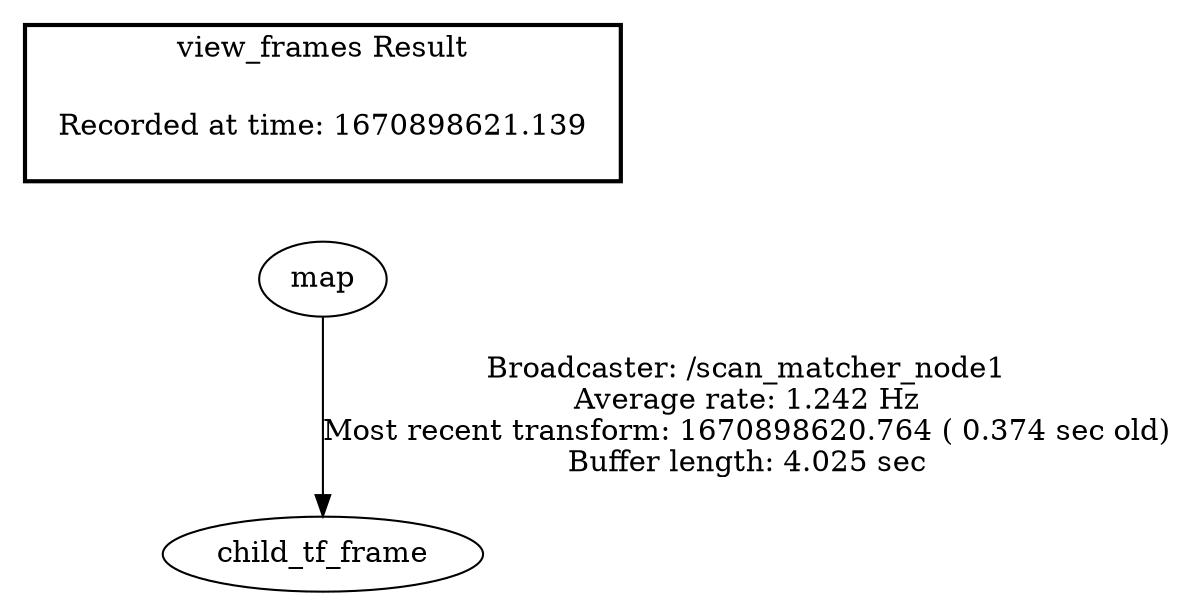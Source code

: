 digraph G {
"map" -> "child_tf_frame"[label="Broadcaster: /scan_matcher_node1\nAverage rate: 1.242 Hz\nMost recent transform: 1670898620.764 ( 0.374 sec old)\nBuffer length: 4.025 sec\n"];
edge [style=invis];
 subgraph cluster_legend { style=bold; color=black; label ="view_frames Result";
"Recorded at time: 1670898621.139"[ shape=plaintext ] ;
 }->"map";
}